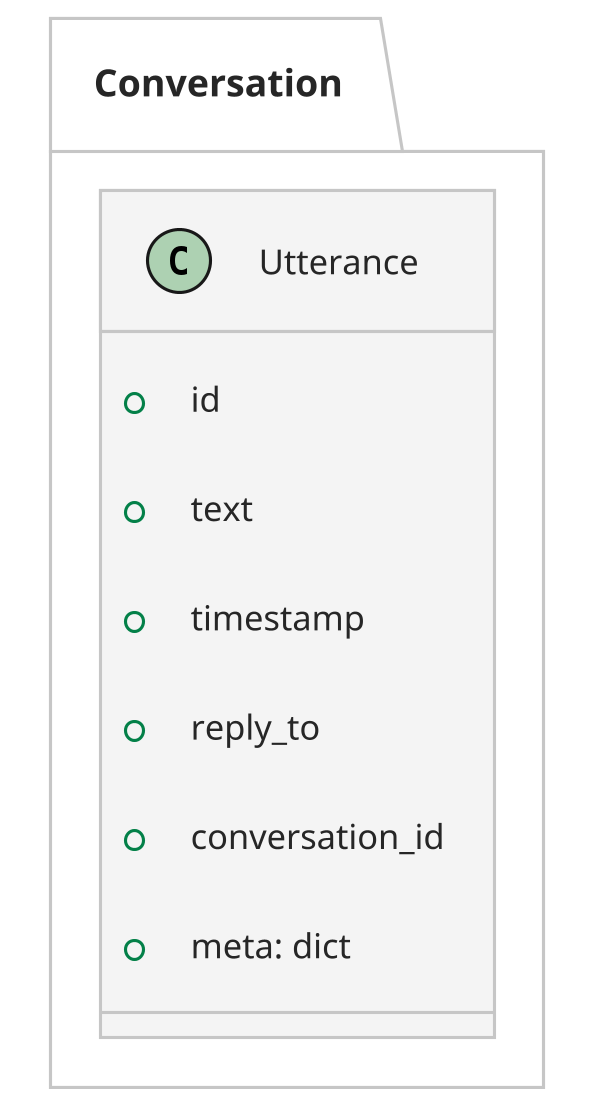 @startuml

skinparam linetype ortho
skinparam dpi 300
allow_mixing
top to bottom direction
!theme carbon-gray


' === Core Classes ===

package "Conversation" {

    class Utterance {
    +id 
    +text 
    +timestamp 
    +reply_to 
    +conversation_id 
    +meta: dict
    }
}

@enduml
